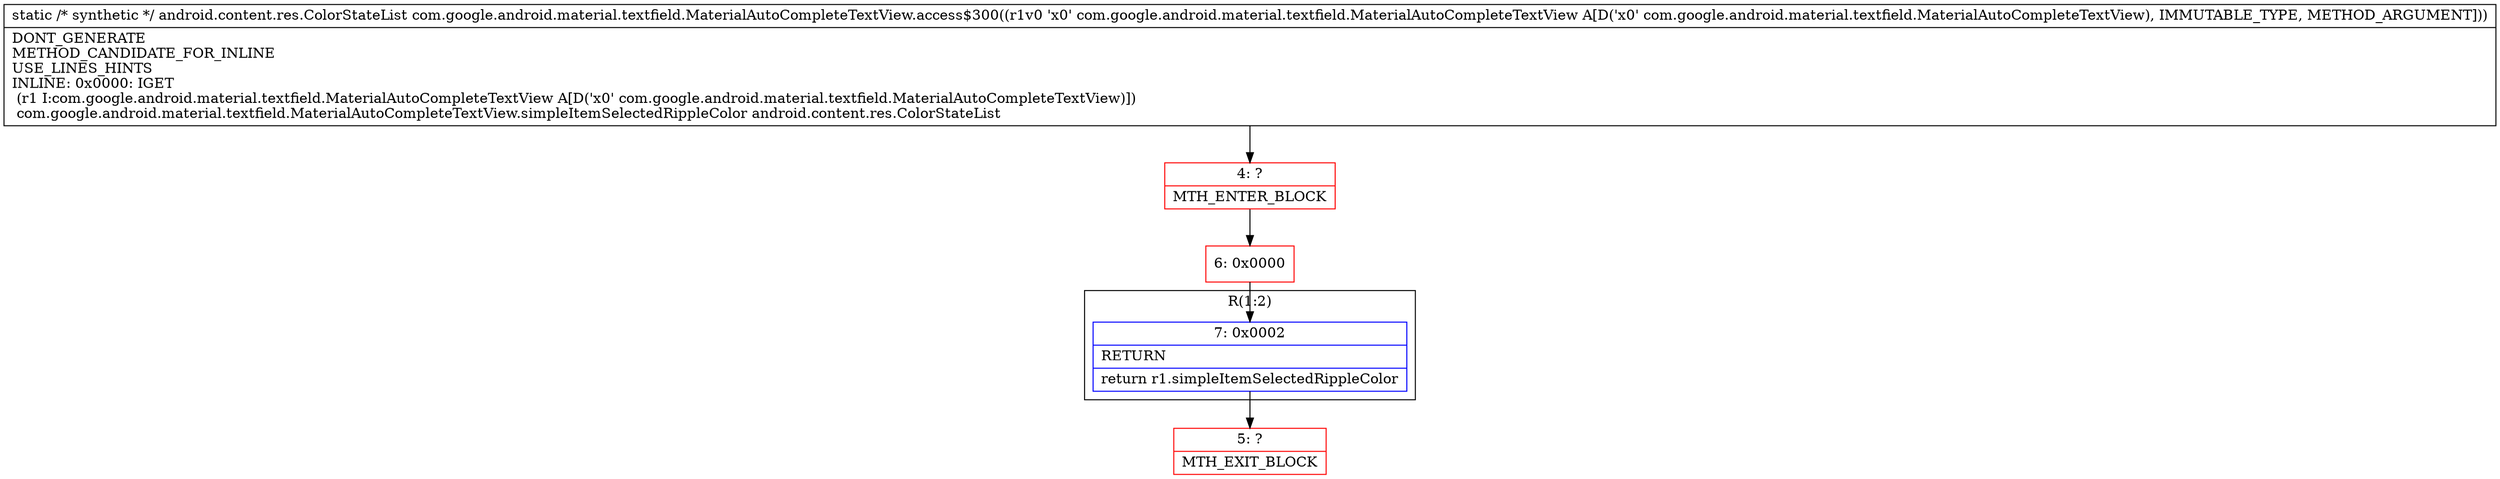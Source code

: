 digraph "CFG forcom.google.android.material.textfield.MaterialAutoCompleteTextView.access$300(Lcom\/google\/android\/material\/textfield\/MaterialAutoCompleteTextView;)Landroid\/content\/res\/ColorStateList;" {
subgraph cluster_Region_1850532195 {
label = "R(1:2)";
node [shape=record,color=blue];
Node_7 [shape=record,label="{7\:\ 0x0002|RETURN\l|return r1.simpleItemSelectedRippleColor\l}"];
}
Node_4 [shape=record,color=red,label="{4\:\ ?|MTH_ENTER_BLOCK\l}"];
Node_6 [shape=record,color=red,label="{6\:\ 0x0000}"];
Node_5 [shape=record,color=red,label="{5\:\ ?|MTH_EXIT_BLOCK\l}"];
MethodNode[shape=record,label="{static \/* synthetic *\/ android.content.res.ColorStateList com.google.android.material.textfield.MaterialAutoCompleteTextView.access$300((r1v0 'x0' com.google.android.material.textfield.MaterialAutoCompleteTextView A[D('x0' com.google.android.material.textfield.MaterialAutoCompleteTextView), IMMUTABLE_TYPE, METHOD_ARGUMENT]))  | DONT_GENERATE\lMETHOD_CANDIDATE_FOR_INLINE\lUSE_LINES_HINTS\lINLINE: 0x0000: IGET  \l  (r1 I:com.google.android.material.textfield.MaterialAutoCompleteTextView A[D('x0' com.google.android.material.textfield.MaterialAutoCompleteTextView)])\l com.google.android.material.textfield.MaterialAutoCompleteTextView.simpleItemSelectedRippleColor android.content.res.ColorStateList\l}"];
MethodNode -> Node_4;Node_7 -> Node_5;
Node_4 -> Node_6;
Node_6 -> Node_7;
}

